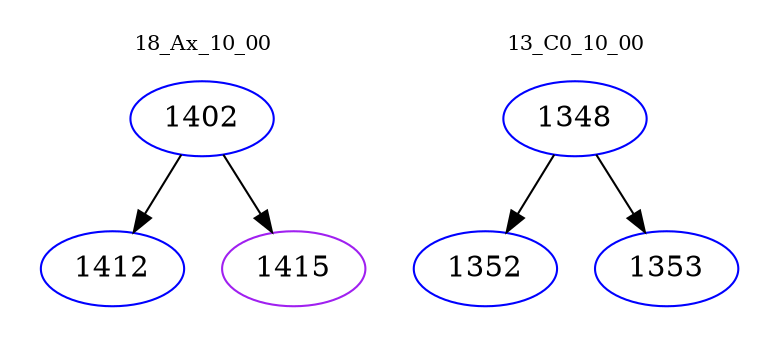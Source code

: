 digraph{
subgraph cluster_0 {
color = white
label = "18_Ax_10_00";
fontsize=10;
T0_1402 [label="1402", color="blue"]
T0_1402 -> T0_1412 [color="black"]
T0_1412 [label="1412", color="blue"]
T0_1402 -> T0_1415 [color="black"]
T0_1415 [label="1415", color="purple"]
}
subgraph cluster_1 {
color = white
label = "13_C0_10_00";
fontsize=10;
T1_1348 [label="1348", color="blue"]
T1_1348 -> T1_1352 [color="black"]
T1_1352 [label="1352", color="blue"]
T1_1348 -> T1_1353 [color="black"]
T1_1353 [label="1353", color="blue"]
}
}
